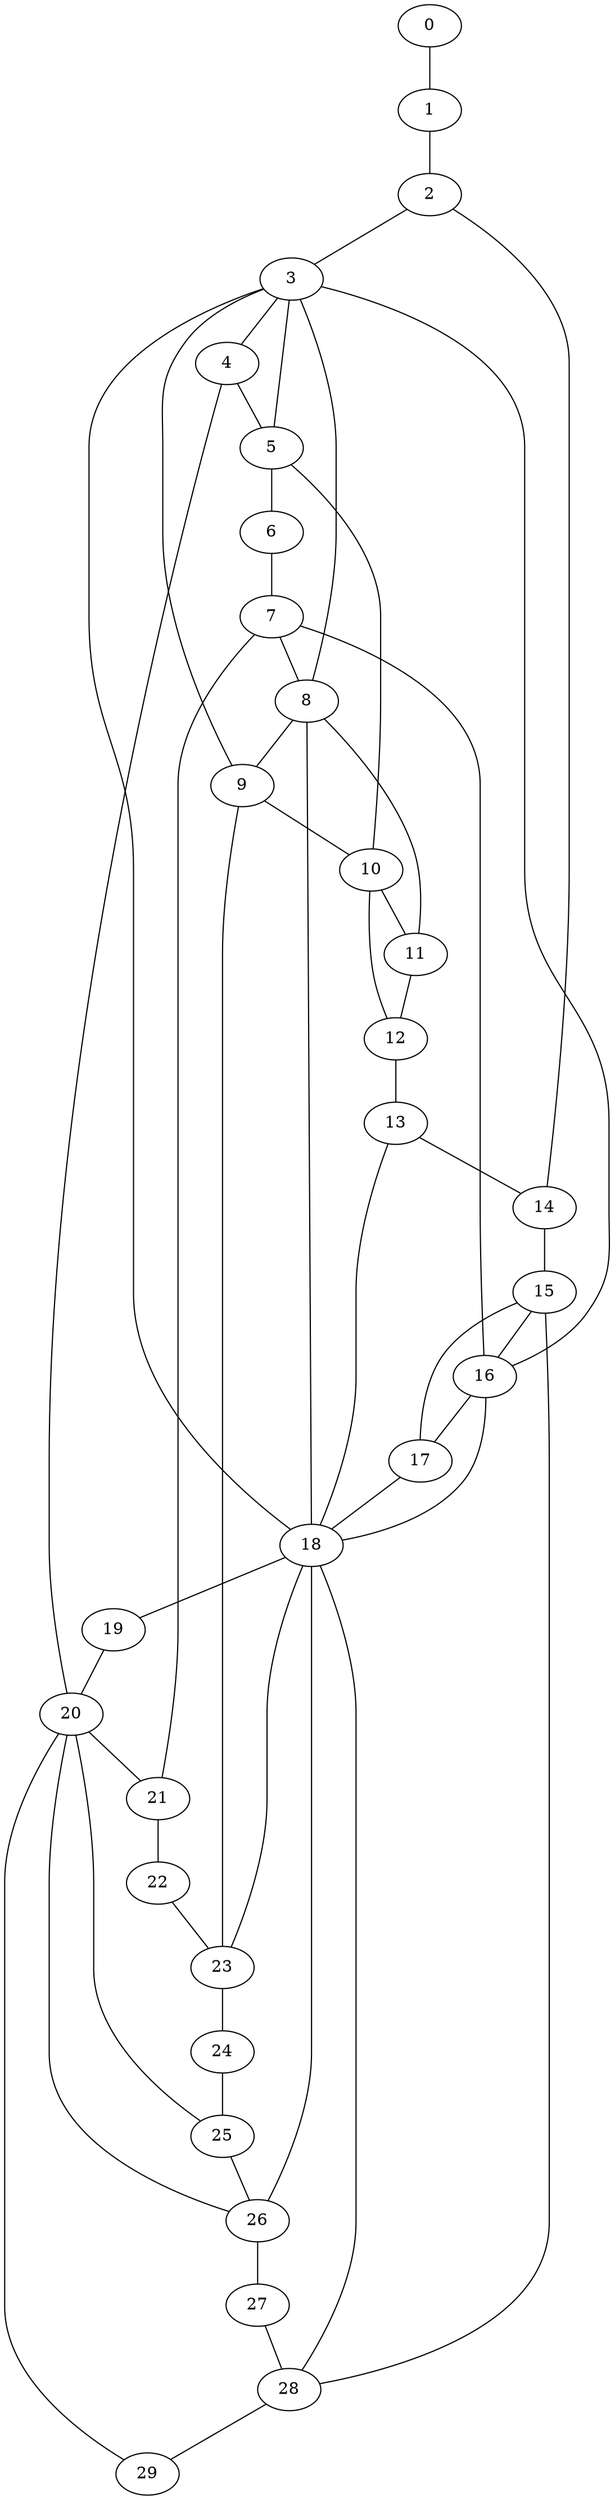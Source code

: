 
graph graphname {
    0 -- 1
1 -- 2
2 -- 3
2 -- 14
3 -- 4
3 -- 8
3 -- 16
3 -- 9
3 -- 5
3 -- 18
4 -- 5
4 -- 20
5 -- 6
5 -- 10
6 -- 7
7 -- 8
7 -- 21
7 -- 16
8 -- 9
8 -- 11
8 -- 18
9 -- 10
9 -- 23
10 -- 11
10 -- 12
11 -- 12
12 -- 13
13 -- 14
13 -- 18
14 -- 15
15 -- 16
15 -- 17
15 -- 28
16 -- 17
16 -- 18
17 -- 18
18 -- 19
18 -- 26
18 -- 23
18 -- 28
19 -- 20
20 -- 21
20 -- 25
20 -- 29
20 -- 26
21 -- 22
22 -- 23
23 -- 24
24 -- 25
25 -- 26
26 -- 27
27 -- 28
28 -- 29

}
